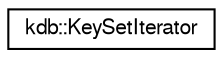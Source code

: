 digraph "Graphical Class Hierarchy"
{
  edge [fontname="FreeSans",fontsize="10",labelfontname="FreeSans",labelfontsize="10"];
  node [fontname="FreeSans",fontsize="10",shape=record];
  rankdir="LR";
  Node1 [label="kdb::KeySetIterator",height=0.2,width=0.4,color="black", fillcolor="white", style="filled",URL="$classkdb_1_1KeySetIterator.html",tooltip="For C++ forward Iteration over KeySets."];
}
